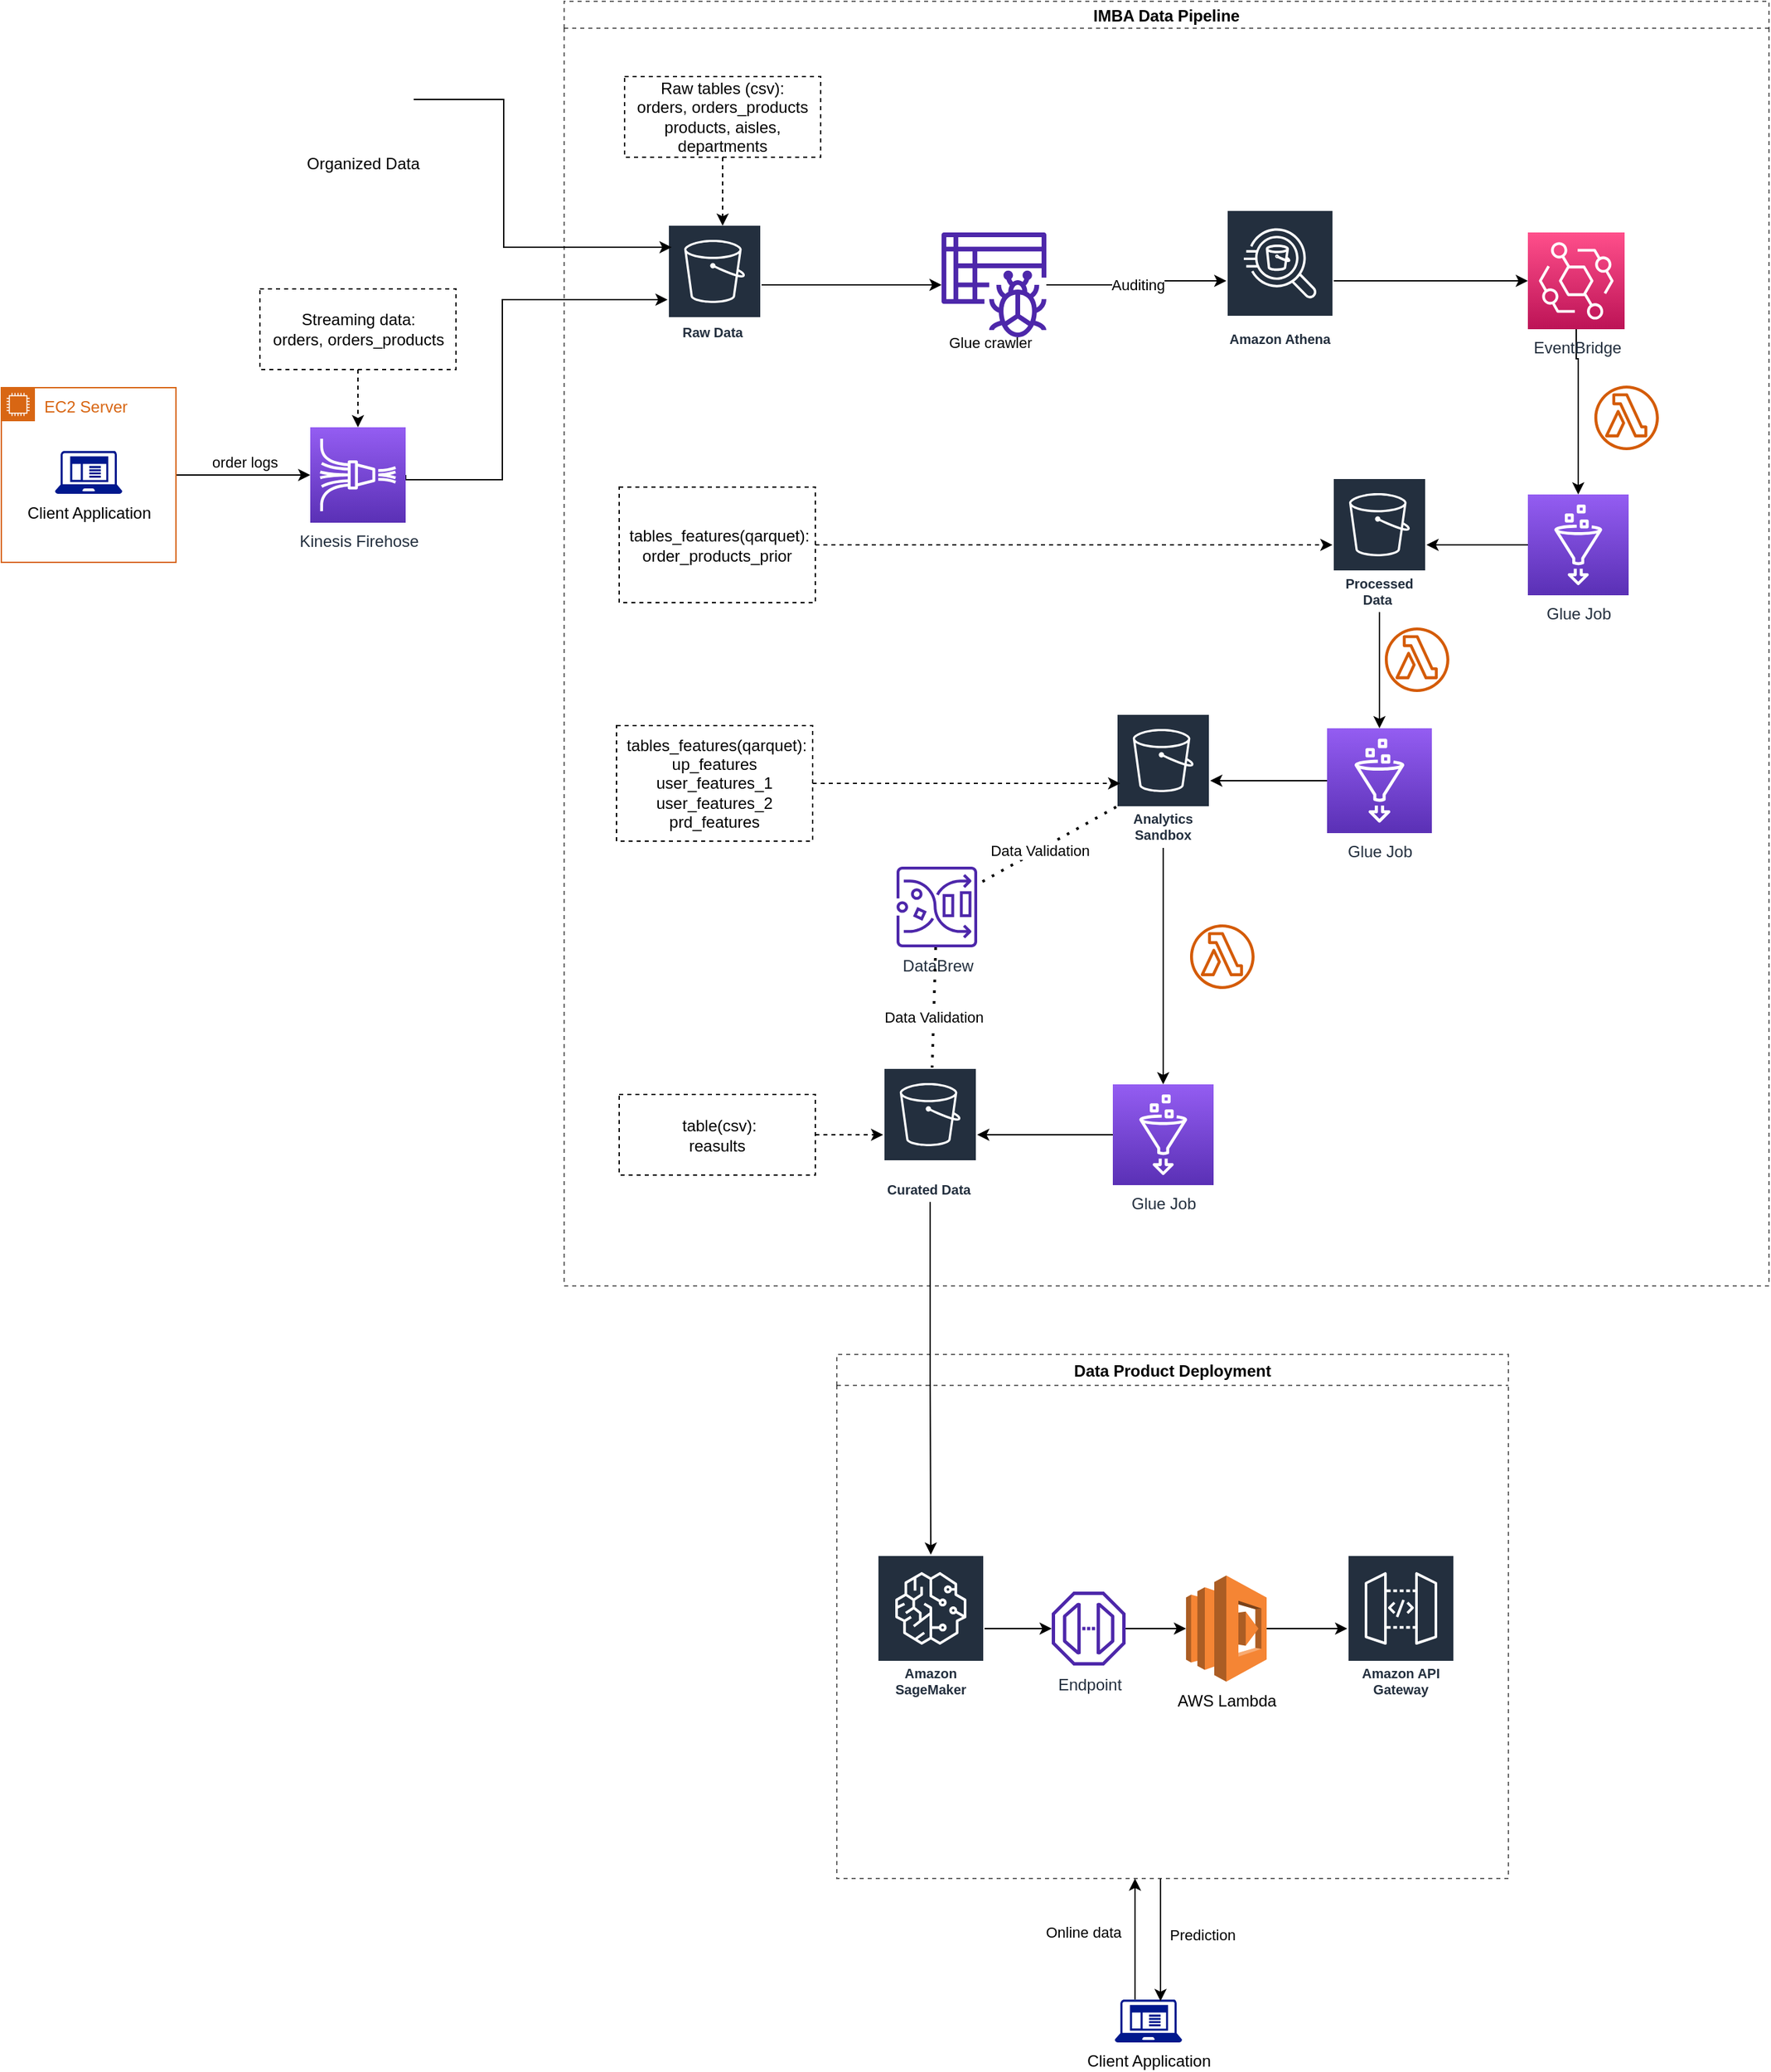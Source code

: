 <mxfile version="20.2.3" type="device"><diagram id="s1FdNE1LKcIQbwZz_etH" name="Page-1"><mxGraphModel dx="3719" dy="1010" grid="0" gridSize="10" guides="1" tooltips="1" connect="1" arrows="1" fold="1" page="1" pageScale="1" pageWidth="1169" pageHeight="827" math="0" shadow="0"><root><mxCell id="0"/><mxCell id="1" parent="0"/><mxCell id="IwL_094F3RH2lfJxqWgR-10" value="IMBA Data Pipeline" style="swimlane;startSize=20;dashed=1;opacity=60;" parent="1" vertex="1"><mxGeometry x="-999" y="26" width="897" height="956" as="geometry"><mxRectangle x="40" y="190" width="60" height="30" as="alternateBounds"/></mxGeometry></mxCell><mxCell id="IwL_094F3RH2lfJxqWgR-2" value="Raw Data&amp;nbsp;" style="sketch=0;outlineConnect=0;fontColor=#232F3E;gradientColor=none;strokeColor=#ffffff;fillColor=#232F3E;dashed=0;verticalLabelPosition=middle;verticalAlign=bottom;align=center;html=1;whiteSpace=wrap;fontSize=10;fontStyle=1;spacing=3;shape=mxgraph.aws4.productIcon;prIcon=mxgraph.aws4.s3;" parent="IwL_094F3RH2lfJxqWgR-10" vertex="1"><mxGeometry x="77" y="166" width="70" height="90" as="geometry"/></mxCell><mxCell id="IwL_094F3RH2lfJxqWgR-4" value="Glue crawler" style="edgeStyle=orthogonalEdgeStyle;rounded=0;orthogonalLoop=1;jettySize=auto;html=1;" parent="IwL_094F3RH2lfJxqWgR-10" source="IwL_094F3RH2lfJxqWgR-2" target="aaewWVfxdqYwZi5ihscK-5" edge="1"><mxGeometry x="1" y="-56" relative="1" as="geometry"><mxPoint x="36" y="-13" as="offset"/><mxPoint x="226" y="232" as="targetPoint"/></mxGeometry></mxCell><mxCell id="IwL_094F3RH2lfJxqWgR-30" style="edgeStyle=orthogonalEdgeStyle;rounded=0;orthogonalLoop=1;jettySize=auto;html=1;exitX=0;exitY=0.5;exitDx=0;exitDy=0;exitPerimeter=0;" parent="IwL_094F3RH2lfJxqWgR-10" source="zNID7xuuA8i_R5oRtBn--1" target="IwL_094F3RH2lfJxqWgR-29" edge="1"><mxGeometry relative="1" as="geometry"><mxPoint x="1458" y="287" as="sourcePoint"/></mxGeometry></mxCell><mxCell id="aaewWVfxdqYwZi5ihscK-11" style="edgeStyle=orthogonalEdgeStyle;rounded=0;orthogonalLoop=1;jettySize=auto;html=1;" parent="IwL_094F3RH2lfJxqWgR-10" source="IwL_094F3RH2lfJxqWgR-7" target="zNID7xuuA8i_R5oRtBn--10" edge="1"><mxGeometry relative="1" as="geometry"><mxPoint x="284" y="578" as="targetPoint"/></mxGeometry></mxCell><mxCell id="IwL_094F3RH2lfJxqWgR-7" value="Amazon Athena" style="sketch=0;outlineConnect=0;fontColor=#232F3E;gradientColor=none;strokeColor=#ffffff;fillColor=#232F3E;dashed=0;verticalLabelPosition=middle;verticalAlign=bottom;align=center;html=1;whiteSpace=wrap;fontSize=10;fontStyle=1;spacing=3;shape=mxgraph.aws4.productIcon;prIcon=mxgraph.aws4.athena;" parent="IwL_094F3RH2lfJxqWgR-10" vertex="1"><mxGeometry x="493" y="155" width="80" height="106" as="geometry"/></mxCell><mxCell id="IwL_094F3RH2lfJxqWgR-8" style="edgeStyle=orthogonalEdgeStyle;rounded=0;orthogonalLoop=1;jettySize=auto;html=1;" parent="IwL_094F3RH2lfJxqWgR-10" source="aaewWVfxdqYwZi5ihscK-5" target="IwL_094F3RH2lfJxqWgR-7" edge="1"><mxGeometry relative="1" as="geometry"><mxPoint x="266" y="282" as="sourcePoint"/></mxGeometry></mxCell><mxCell id="aaewWVfxdqYwZi5ihscK-6" value="Auditing" style="edgeLabel;html=1;align=center;verticalAlign=middle;resizable=0;points=[];" parent="IwL_094F3RH2lfJxqWgR-8" vertex="1" connectable="0"><mxGeometry x="-0.024" y="-1" relative="1" as="geometry"><mxPoint as="offset"/></mxGeometry></mxCell><mxCell id="aaewWVfxdqYwZi5ihscK-2" style="edgeStyle=orthogonalEdgeStyle;rounded=0;orthogonalLoop=1;jettySize=auto;html=1;entryX=0.5;entryY=0;entryDx=0;entryDy=0;entryPerimeter=0;" parent="IwL_094F3RH2lfJxqWgR-10" source="IwL_094F3RH2lfJxqWgR-29" target="aaewWVfxdqYwZi5ihscK-1" edge="1"><mxGeometry relative="1" as="geometry"><mxPoint x="1220" y="351" as="targetPoint"/></mxGeometry></mxCell><mxCell id="IwL_094F3RH2lfJxqWgR-29" value="Processed Data&amp;nbsp;" style="sketch=0;outlineConnect=0;fontColor=#232F3E;gradientColor=none;strokeColor=#ffffff;fillColor=#232F3E;dashed=0;verticalLabelPosition=middle;verticalAlign=bottom;align=center;html=1;whiteSpace=wrap;fontSize=10;fontStyle=1;spacing=3;shape=mxgraph.aws4.productIcon;prIcon=mxgraph.aws4.s3;" parent="IwL_094F3RH2lfJxqWgR-10" vertex="1"><mxGeometry x="572" y="354.5" width="70" height="100" as="geometry"/></mxCell><mxCell id="aaewWVfxdqYwZi5ihscK-4" style="edgeStyle=orthogonalEdgeStyle;rounded=0;orthogonalLoop=1;jettySize=auto;html=1;" parent="IwL_094F3RH2lfJxqWgR-10" source="aaewWVfxdqYwZi5ihscK-1" target="aaewWVfxdqYwZi5ihscK-3" edge="1"><mxGeometry relative="1" as="geometry"/></mxCell><mxCell id="aaewWVfxdqYwZi5ihscK-1" value="Glue Job" style="sketch=0;points=[[0,0,0],[0.25,0,0],[0.5,0,0],[0.75,0,0],[1,0,0],[0,1,0],[0.25,1,0],[0.5,1,0],[0.75,1,0],[1,1,0],[0,0.25,0],[0,0.5,0],[0,0.75,0],[1,0.25,0],[1,0.5,0],[1,0.75,0]];outlineConnect=0;fontColor=#232F3E;gradientColor=#945DF2;gradientDirection=north;fillColor=#5A30B5;strokeColor=#ffffff;dashed=0;verticalLabelPosition=bottom;verticalAlign=top;align=center;html=1;fontSize=12;fontStyle=0;aspect=fixed;shape=mxgraph.aws4.resourceIcon;resIcon=mxgraph.aws4.glue;" parent="IwL_094F3RH2lfJxqWgR-10" vertex="1"><mxGeometry x="568" y="541" width="78" height="78" as="geometry"/></mxCell><mxCell id="aaewWVfxdqYwZi5ihscK-3" value="Analytics Sandbox" style="sketch=0;outlineConnect=0;fontColor=#232F3E;gradientColor=none;strokeColor=#ffffff;fillColor=#232F3E;dashed=0;verticalLabelPosition=middle;verticalAlign=bottom;align=center;html=1;whiteSpace=wrap;fontSize=10;fontStyle=1;spacing=3;shape=mxgraph.aws4.productIcon;prIcon=mxgraph.aws4.s3;" parent="IwL_094F3RH2lfJxqWgR-10" vertex="1"><mxGeometry x="411" y="530" width="70" height="100" as="geometry"/></mxCell><mxCell id="aaewWVfxdqYwZi5ihscK-5" value="" style="sketch=0;outlineConnect=0;fontColor=#232F3E;gradientColor=none;fillColor=#4D27AA;strokeColor=none;dashed=0;verticalLabelPosition=bottom;verticalAlign=top;align=center;html=1;fontSize=12;fontStyle=0;aspect=fixed;pointerEvents=1;shape=mxgraph.aws4.glue_crawlers;" parent="IwL_094F3RH2lfJxqWgR-10" vertex="1"><mxGeometry x="281" y="172" width="78" height="78" as="geometry"/></mxCell><mxCell id="aaewWVfxdqYwZi5ihscK-20" style="edgeStyle=orthogonalEdgeStyle;rounded=0;orthogonalLoop=1;jettySize=auto;html=1;exitX=0.5;exitY=1;exitDx=0;exitDy=0;exitPerimeter=0;" parent="IwL_094F3RH2lfJxqWgR-10" source="zNID7xuuA8i_R5oRtBn--10" target="zNID7xuuA8i_R5oRtBn--1" edge="1"><mxGeometry relative="1" as="geometry"><mxPoint x="791" y="179" as="sourcePoint"/><mxPoint x="1341.156" y="250.964" as="targetPoint"/><Array as="points"><mxPoint x="755" y="266"/></Array></mxGeometry></mxCell><mxCell id="aaewWVfxdqYwZi5ihscK-19" style="edgeStyle=orthogonalEdgeStyle;rounded=0;orthogonalLoop=1;jettySize=auto;html=1;dashed=1;" parent="IwL_094F3RH2lfJxqWgR-10" source="aaewWVfxdqYwZi5ihscK-18" edge="1"><mxGeometry relative="1" as="geometry"><mxPoint x="118" y="167" as="targetPoint"/></mxGeometry></mxCell><mxCell id="aaewWVfxdqYwZi5ihscK-18" value="Raw tables (csv):&lt;br&gt;orders, orders_products&lt;br&gt;products, aisles, departments" style="whiteSpace=wrap;html=1;align=center;verticalAlign=middle;treeFolding=1;treeMoving=1;newEdgeStyle={&quot;edgeStyle&quot;:&quot;elbowEdgeStyle&quot;,&quot;startArrow&quot;:&quot;none&quot;,&quot;endArrow&quot;:&quot;none&quot;};dashed=1;" parent="IwL_094F3RH2lfJxqWgR-10" vertex="1" collapsed="1"><mxGeometry x="45" y="56" width="146" height="60" as="geometry"/></mxCell><mxCell id="aaewWVfxdqYwZi5ihscK-22" style="edgeStyle=orthogonalEdgeStyle;rounded=0;orthogonalLoop=1;jettySize=auto;html=1;dashed=1;exitX=1;exitY=0.5;exitDx=0;exitDy=0;" parent="IwL_094F3RH2lfJxqWgR-10" source="aaewWVfxdqYwZi5ihscK-21" target="IwL_094F3RH2lfJxqWgR-29" edge="1"><mxGeometry relative="1" as="geometry"><mxPoint x="174" y="393" as="sourcePoint"/></mxGeometry></mxCell><mxCell id="aaewWVfxdqYwZi5ihscK-21" value="&amp;nbsp;tables_features(qarquet):&lt;br&gt;order_products_prior" style="whiteSpace=wrap;html=1;align=center;verticalAlign=middle;treeFolding=1;treeMoving=1;newEdgeStyle={&quot;edgeStyle&quot;:&quot;elbowEdgeStyle&quot;,&quot;startArrow&quot;:&quot;none&quot;,&quot;endArrow&quot;:&quot;none&quot;};dashed=1;" parent="IwL_094F3RH2lfJxqWgR-10" vertex="1" collapsed="1"><mxGeometry x="41" y="361.5" width="146" height="86" as="geometry"/></mxCell><mxCell id="aaewWVfxdqYwZi5ihscK-24" style="edgeStyle=orthogonalEdgeStyle;rounded=0;orthogonalLoop=1;jettySize=auto;html=1;dashed=1;" parent="IwL_094F3RH2lfJxqWgR-10" source="aaewWVfxdqYwZi5ihscK-23" target="NzhkfT-hLnX48Y9sEgzG-1" edge="1"><mxGeometry relative="1" as="geometry"/></mxCell><mxCell id="aaewWVfxdqYwZi5ihscK-23" value="&amp;nbsp;table(csv):&lt;br&gt;reasults" style="whiteSpace=wrap;html=1;align=center;verticalAlign=middle;treeFolding=1;treeMoving=1;newEdgeStyle={&quot;edgeStyle&quot;:&quot;elbowEdgeStyle&quot;,&quot;startArrow&quot;:&quot;none&quot;,&quot;endArrow&quot;:&quot;none&quot;};dashed=1;" parent="IwL_094F3RH2lfJxqWgR-10" vertex="1" collapsed="1"><mxGeometry x="41" y="813.5" width="146" height="60" as="geometry"/></mxCell><mxCell id="zNID7xuuA8i_R5oRtBn--1" value="Glue Job" style="sketch=0;points=[[0,0,0],[0.25,0,0],[0.5,0,0],[0.75,0,0],[1,0,0],[0,1,0],[0.25,1,0],[0.5,1,0],[0.75,1,0],[1,1,0],[0,0.25,0],[0,0.5,0],[0,0.75,0],[1,0.25,0],[1,0.5,0],[1,0.75,0]];outlineConnect=0;fontColor=#232F3E;gradientColor=#945DF2;gradientDirection=north;fillColor=#5A30B5;strokeColor=#ffffff;dashed=0;verticalLabelPosition=bottom;verticalAlign=top;align=center;html=1;fontSize=12;fontStyle=0;aspect=fixed;shape=mxgraph.aws4.resourceIcon;resIcon=mxgraph.aws4.glue;" parent="IwL_094F3RH2lfJxqWgR-10" vertex="1"><mxGeometry x="717.5" y="367" width="75" height="75" as="geometry"/></mxCell><mxCell id="zNID7xuuA8i_R5oRtBn--4" value="" style="sketch=0;outlineConnect=0;fontColor=#232F3E;gradientColor=none;fillColor=#D45B07;strokeColor=none;dashed=0;verticalLabelPosition=bottom;verticalAlign=top;align=center;html=1;fontSize=12;fontStyle=0;aspect=fixed;pointerEvents=1;shape=mxgraph.aws4.lambda_function;" parent="IwL_094F3RH2lfJxqWgR-10" vertex="1"><mxGeometry x="767" y="286" width="48" height="48" as="geometry"/></mxCell><mxCell id="zNID7xuuA8i_R5oRtBn--5" value="" style="sketch=0;outlineConnect=0;fontColor=#232F3E;gradientColor=none;fillColor=#D45B07;strokeColor=none;dashed=0;verticalLabelPosition=bottom;verticalAlign=top;align=center;html=1;fontSize=12;fontStyle=0;aspect=fixed;pointerEvents=1;shape=mxgraph.aws4.lambda_function;" parent="IwL_094F3RH2lfJxqWgR-10" vertex="1"><mxGeometry x="611" y="466" width="48" height="48" as="geometry"/></mxCell><mxCell id="zNID7xuuA8i_R5oRtBn--10" value="EventBridge" style="sketch=0;points=[[0,0,0],[0.25,0,0],[0.5,0,0],[0.75,0,0],[1,0,0],[0,1,0],[0.25,1,0],[0.5,1,0],[0.75,1,0],[1,1,0],[0,0.25,0],[0,0.5,0],[0,0.75,0],[1,0.25,0],[1,0.5,0],[1,0.75,0]];outlineConnect=0;fontColor=#232F3E;gradientColor=#FF4F8B;gradientDirection=north;fillColor=#BC1356;strokeColor=#ffffff;dashed=0;verticalLabelPosition=bottom;verticalAlign=top;align=center;html=1;fontSize=12;fontStyle=0;aspect=fixed;shape=mxgraph.aws4.resourceIcon;resIcon=mxgraph.aws4.eventbridge;" parent="IwL_094F3RH2lfJxqWgR-10" vertex="1"><mxGeometry x="717.5" y="172" width="72" height="72" as="geometry"/></mxCell><mxCell id="zNID7xuuA8i_R5oRtBn--17" value="DataBrew" style="sketch=0;outlineConnect=0;fontColor=#232F3E;gradientColor=none;fillColor=#4D27AA;strokeColor=none;dashed=0;verticalLabelPosition=bottom;verticalAlign=top;align=center;html=1;fontSize=12;fontStyle=0;aspect=fixed;pointerEvents=1;shape=mxgraph.aws4.glue_databrew;" parent="IwL_094F3RH2lfJxqWgR-10" vertex="1"><mxGeometry x="247.5" y="644" width="60" height="60" as="geometry"/></mxCell><mxCell id="zNID7xuuA8i_R5oRtBn--19" value="" style="endArrow=none;dashed=1;html=1;dashPattern=1 3;strokeWidth=2;rounded=0;" parent="IwL_094F3RH2lfJxqWgR-10" source="aaewWVfxdqYwZi5ihscK-3" target="zNID7xuuA8i_R5oRtBn--17" edge="1"><mxGeometry width="50" height="50" relative="1" as="geometry"><mxPoint x="648" y="498" as="sourcePoint"/><mxPoint x="698" y="448" as="targetPoint"/></mxGeometry></mxCell><mxCell id="zNID7xuuA8i_R5oRtBn--21" value="Data Validation" style="edgeLabel;html=1;align=center;verticalAlign=middle;resizable=0;points=[];" parent="zNID7xuuA8i_R5oRtBn--19" vertex="1" connectable="0"><mxGeometry x="0.135" y="5" relative="1" as="geometry"><mxPoint x="-1" y="-5" as="offset"/></mxGeometry></mxCell><mxCell id="NzhkfT-hLnX48Y9sEgzG-1" value="Curated Data&amp;nbsp;" style="sketch=0;outlineConnect=0;fontColor=#232F3E;gradientColor=none;strokeColor=#ffffff;fillColor=#232F3E;dashed=0;verticalLabelPosition=middle;verticalAlign=bottom;align=center;html=1;whiteSpace=wrap;fontSize=10;fontStyle=1;spacing=3;shape=mxgraph.aws4.productIcon;prIcon=mxgraph.aws4.s3;" parent="IwL_094F3RH2lfJxqWgR-10" vertex="1"><mxGeometry x="237.5" y="793.5" width="70" height="100" as="geometry"/></mxCell><mxCell id="NzhkfT-hLnX48Y9sEgzG-41" style="edgeStyle=orthogonalEdgeStyle;rounded=0;orthogonalLoop=1;jettySize=auto;html=1;" parent="IwL_094F3RH2lfJxqWgR-10" source="NzhkfT-hLnX48Y9sEgzG-2" target="NzhkfT-hLnX48Y9sEgzG-1" edge="1"><mxGeometry relative="1" as="geometry"/></mxCell><mxCell id="NzhkfT-hLnX48Y9sEgzG-2" value="Glue Job" style="sketch=0;points=[[0,0,0],[0.25,0,0],[0.5,0,0],[0.75,0,0],[1,0,0],[0,1,0],[0.25,1,0],[0.5,1,0],[0.75,1,0],[1,1,0],[0,0.25,0],[0,0.5,0],[0,0.75,0],[1,0.25,0],[1,0.5,0],[1,0.75,0]];outlineConnect=0;fontColor=#232F3E;gradientColor=#945DF2;gradientDirection=north;fillColor=#5A30B5;strokeColor=#ffffff;dashed=0;verticalLabelPosition=bottom;verticalAlign=top;align=center;html=1;fontSize=12;fontStyle=0;aspect=fixed;shape=mxgraph.aws4.resourceIcon;resIcon=mxgraph.aws4.glue;" parent="IwL_094F3RH2lfJxqWgR-10" vertex="1"><mxGeometry x="408.5" y="806" width="75" height="75" as="geometry"/></mxCell><mxCell id="zNID7xuuA8i_R5oRtBn--23" style="edgeStyle=orthogonalEdgeStyle;rounded=0;orthogonalLoop=1;jettySize=auto;html=1;" parent="IwL_094F3RH2lfJxqWgR-10" source="aaewWVfxdqYwZi5ihscK-3" target="NzhkfT-hLnX48Y9sEgzG-2" edge="1"><mxGeometry relative="1" as="geometry"><mxPoint x="443.5" y="723" as="sourcePoint"/><mxPoint x="522.5" y="781" as="targetPoint"/></mxGeometry></mxCell><mxCell id="NzhkfT-hLnX48Y9sEgzG-36" value="&amp;nbsp;tables_features(qarquet):&lt;br&gt;up_features&lt;br&gt;user_features_1&lt;br&gt;user_features_2&lt;br&gt;prd_features" style="whiteSpace=wrap;html=1;align=center;verticalAlign=middle;treeFolding=1;treeMoving=1;newEdgeStyle={&quot;edgeStyle&quot;:&quot;elbowEdgeStyle&quot;,&quot;startArrow&quot;:&quot;none&quot;,&quot;endArrow&quot;:&quot;none&quot;};dashed=1;" parent="IwL_094F3RH2lfJxqWgR-10" vertex="1" collapsed="1"><mxGeometry x="39" y="539" width="146" height="86" as="geometry"/></mxCell><mxCell id="NzhkfT-hLnX48Y9sEgzG-37" style="edgeStyle=orthogonalEdgeStyle;rounded=0;orthogonalLoop=1;jettySize=auto;html=1;dashed=1;" parent="IwL_094F3RH2lfJxqWgR-10" source="NzhkfT-hLnX48Y9sEgzG-36" edge="1"><mxGeometry relative="1" as="geometry"><mxPoint x="179" y="585" as="sourcePoint"/><mxPoint x="414" y="582" as="targetPoint"/></mxGeometry></mxCell><mxCell id="NzhkfT-hLnX48Y9sEgzG-39" value="" style="endArrow=none;dashed=1;html=1;dashPattern=1 3;strokeWidth=2;rounded=0;" parent="IwL_094F3RH2lfJxqWgR-10" source="zNID7xuuA8i_R5oRtBn--17" target="NzhkfT-hLnX48Y9sEgzG-1" edge="1"><mxGeometry width="50" height="50" relative="1" as="geometry"><mxPoint x="311.145" y="768" as="sourcePoint"/><mxPoint x="283.5" y="799" as="targetPoint"/></mxGeometry></mxCell><mxCell id="NzhkfT-hLnX48Y9sEgzG-40" value="Data Validation" style="edgeLabel;html=1;align=center;verticalAlign=middle;resizable=0;points=[];" parent="NzhkfT-hLnX48Y9sEgzG-39" vertex="1" connectable="0"><mxGeometry x="0.152" relative="1" as="geometry"><mxPoint as="offset"/></mxGeometry></mxCell><mxCell id="NzhkfT-hLnX48Y9sEgzG-42" value="" style="sketch=0;outlineConnect=0;fontColor=#232F3E;gradientColor=none;fillColor=#D45B07;strokeColor=none;dashed=0;verticalLabelPosition=bottom;verticalAlign=top;align=center;html=1;fontSize=12;fontStyle=0;aspect=fixed;pointerEvents=1;shape=mxgraph.aws4.lambda_function;" parent="IwL_094F3RH2lfJxqWgR-10" vertex="1"><mxGeometry x="466" y="687" width="48" height="48" as="geometry"/></mxCell><mxCell id="IwL_094F3RH2lfJxqWgR-14" value="Data Product Deployment" style="swimlane;dashed=1;opacity=60;" parent="1" vertex="1"><mxGeometry x="-796" y="1033" width="500" height="390" as="geometry"><mxRectangle x="610" y="190" width="190" height="30" as="alternateBounds"/></mxGeometry></mxCell><mxCell id="IwL_094F3RH2lfJxqWgR-15" value="Amazon SageMaker" style="sketch=0;outlineConnect=0;fontColor=#232F3E;gradientColor=none;strokeColor=#ffffff;fillColor=#232F3E;dashed=0;verticalLabelPosition=middle;verticalAlign=bottom;align=center;html=1;whiteSpace=wrap;fontSize=10;fontStyle=1;spacing=3;shape=mxgraph.aws4.productIcon;prIcon=mxgraph.aws4.sagemaker;" parent="IwL_094F3RH2lfJxqWgR-14" vertex="1"><mxGeometry x="30" y="149" width="80" height="110" as="geometry"/></mxCell><mxCell id="IwL_094F3RH2lfJxqWgR-20" style="edgeStyle=orthogonalEdgeStyle;rounded=0;orthogonalLoop=1;jettySize=auto;html=1;" parent="IwL_094F3RH2lfJxqWgR-14" source="IwL_094F3RH2lfJxqWgR-16" target="IwL_094F3RH2lfJxqWgR-19" edge="1"><mxGeometry relative="1" as="geometry"/></mxCell><mxCell id="IwL_094F3RH2lfJxqWgR-16" value="Endpoint" style="sketch=0;outlineConnect=0;fontColor=#232F3E;gradientColor=none;fillColor=#4D27AA;strokeColor=none;dashed=0;verticalLabelPosition=bottom;verticalAlign=top;align=center;html=1;fontSize=12;fontStyle=0;aspect=fixed;pointerEvents=1;shape=mxgraph.aws4.endpoint;" parent="IwL_094F3RH2lfJxqWgR-14" vertex="1"><mxGeometry x="160" y="176.5" width="55" height="55" as="geometry"/></mxCell><mxCell id="IwL_094F3RH2lfJxqWgR-23" style="edgeStyle=orthogonalEdgeStyle;rounded=0;orthogonalLoop=1;jettySize=auto;html=1;" parent="IwL_094F3RH2lfJxqWgR-14" source="IwL_094F3RH2lfJxqWgR-19" target="IwL_094F3RH2lfJxqWgR-22" edge="1"><mxGeometry relative="1" as="geometry"/></mxCell><mxCell id="IwL_094F3RH2lfJxqWgR-19" value="AWS Lambda" style="outlineConnect=0;dashed=0;verticalLabelPosition=bottom;verticalAlign=top;align=center;html=1;shape=mxgraph.aws3.lambda;fillColor=#F58534;gradientColor=none;" parent="IwL_094F3RH2lfJxqWgR-14" vertex="1"><mxGeometry x="260" y="164.5" width="60" height="79" as="geometry"/></mxCell><mxCell id="IwL_094F3RH2lfJxqWgR-21" value="" style="endArrow=classic;html=1;rounded=0;" parent="IwL_094F3RH2lfJxqWgR-14" source="IwL_094F3RH2lfJxqWgR-15" target="IwL_094F3RH2lfJxqWgR-16" edge="1"><mxGeometry width="50" height="50" relative="1" as="geometry"><mxPoint x="10" y="220" as="sourcePoint"/><mxPoint x="60" y="170" as="targetPoint"/></mxGeometry></mxCell><mxCell id="IwL_094F3RH2lfJxqWgR-22" value="Amazon API Gateway" style="sketch=0;outlineConnect=0;fontColor=#232F3E;gradientColor=none;strokeColor=#ffffff;fillColor=#232F3E;dashed=0;verticalLabelPosition=middle;verticalAlign=bottom;align=center;html=1;whiteSpace=wrap;fontSize=10;fontStyle=1;spacing=3;shape=mxgraph.aws4.productIcon;prIcon=mxgraph.aws4.api_gateway;" parent="IwL_094F3RH2lfJxqWgR-14" vertex="1"><mxGeometry x="380" y="149" width="80" height="110" as="geometry"/></mxCell><mxCell id="IwL_094F3RH2lfJxqWgR-24" value="Client Application" style="sketch=0;aspect=fixed;pointerEvents=1;shadow=0;dashed=0;html=1;strokeColor=none;labelPosition=center;verticalLabelPosition=bottom;verticalAlign=top;align=center;fillColor=#00188D;shape=mxgraph.mscae.enterprise.client_application" parent="1" vertex="1"><mxGeometry x="-589" y="1513" width="50" height="32" as="geometry"/></mxCell><mxCell id="IwL_094F3RH2lfJxqWgR-25" value="" style="endArrow=classic;html=1;rounded=0;exitX=0.3;exitY=0;exitDx=0;exitDy=0;exitPerimeter=0;" parent="1" source="IwL_094F3RH2lfJxqWgR-24" edge="1"><mxGeometry width="50" height="50" relative="1" as="geometry"><mxPoint x="-674" y="1303" as="sourcePoint"/><mxPoint x="-574" y="1423" as="targetPoint"/></mxGeometry></mxCell><mxCell id="IwL_094F3RH2lfJxqWgR-26" value="Online data" style="edgeLabel;html=1;align=right;verticalAlign=middle;resizable=0;points=[];labelPosition=left;verticalLabelPosition=middle;" parent="IwL_094F3RH2lfJxqWgR-25" vertex="1" connectable="0"><mxGeometry x="0.04" y="1" relative="1" as="geometry"><mxPoint x="-9" y="-3" as="offset"/></mxGeometry></mxCell><mxCell id="IwL_094F3RH2lfJxqWgR-27" value="" style="endArrow=classic;html=1;rounded=0;entryX=0.68;entryY=0.038;entryDx=0;entryDy=0;entryPerimeter=0;" parent="1" target="IwL_094F3RH2lfJxqWgR-24" edge="1"><mxGeometry width="50" height="50" relative="1" as="geometry"><mxPoint x="-555" y="1423" as="sourcePoint"/><mxPoint x="-624" y="1253" as="targetPoint"/></mxGeometry></mxCell><mxCell id="IwL_094F3RH2lfJxqWgR-28" value="Prediction" style="edgeLabel;html=1;align=center;verticalAlign=middle;resizable=0;points=[];" parent="IwL_094F3RH2lfJxqWgR-27" vertex="1" connectable="0"><mxGeometry x="-0.075" relative="1" as="geometry"><mxPoint x="31" as="offset"/></mxGeometry></mxCell><mxCell id="zNID7xuuA8i_R5oRtBn--7" style="edgeStyle=orthogonalEdgeStyle;rounded=0;orthogonalLoop=1;jettySize=auto;html=1;entryX=0.043;entryY=0.189;entryDx=0;entryDy=0;entryPerimeter=0;" parent="1" source="zNID7xuuA8i_R5oRtBn--6" target="IwL_094F3RH2lfJxqWgR-2" edge="1"><mxGeometry relative="1" as="geometry"><Array as="points"><mxPoint x="-1044" y="99"/><mxPoint x="-1044" y="209"/></Array></mxGeometry></mxCell><mxCell id="zNID7xuuA8i_R5oRtBn--6" value="Organized Data" style="shape=image;html=1;verticalAlign=top;verticalLabelPosition=bottom;labelBackgroundColor=#ffffff;imageAspect=0;aspect=fixed;image=https://cdn1.iconfinder.com/data/icons/files-94/32/Raw-128.png" parent="1" vertex="1"><mxGeometry x="-1188" y="56" width="77" height="77" as="geometry"/></mxCell><mxCell id="NzhkfT-hLnX48Y9sEgzG-43" style="edgeStyle=orthogonalEdgeStyle;rounded=0;orthogonalLoop=1;jettySize=auto;html=1;" parent="1" source="NzhkfT-hLnX48Y9sEgzG-1" target="IwL_094F3RH2lfJxqWgR-15" edge="1"><mxGeometry relative="1" as="geometry"/></mxCell><mxCell id="Ok4rov9uV8_75JQSPdZL-6" style="edgeStyle=orthogonalEdgeStyle;rounded=0;orthogonalLoop=1;jettySize=auto;html=1;" edge="1" parent="1" source="Ok4rov9uV8_75JQSPdZL-4" target="Ok4rov9uV8_75JQSPdZL-5"><mxGeometry relative="1" as="geometry"/></mxCell><mxCell id="Ok4rov9uV8_75JQSPdZL-8" value="order logs" style="edgeLabel;html=1;align=center;verticalAlign=middle;resizable=0;points=[];" vertex="1" connectable="0" parent="Ok4rov9uV8_75JQSPdZL-6"><mxGeometry x="0.002" y="1" relative="1" as="geometry"><mxPoint x="1" y="-9" as="offset"/></mxGeometry></mxCell><mxCell id="Ok4rov9uV8_75JQSPdZL-4" value="EC2 Server" style="points=[[0,0],[0.25,0],[0.5,0],[0.75,0],[1,0],[1,0.25],[1,0.5],[1,0.75],[1,1],[0.75,1],[0.5,1],[0.25,1],[0,1],[0,0.75],[0,0.5],[0,0.25]];outlineConnect=0;gradientColor=none;html=1;whiteSpace=wrap;fontSize=12;fontStyle=0;container=1;pointerEvents=0;collapsible=0;recursiveResize=0;shape=mxgraph.aws4.group;grIcon=mxgraph.aws4.group_ec2_instance_contents;strokeColor=#D86613;fillColor=none;verticalAlign=top;align=left;spacingLeft=30;fontColor=#D86613;dashed=0;" vertex="1" parent="1"><mxGeometry x="-1418" y="313.5" width="130" height="130" as="geometry"/></mxCell><mxCell id="Ok4rov9uV8_75JQSPdZL-1" value="Client Application" style="sketch=0;aspect=fixed;pointerEvents=1;shadow=0;dashed=0;html=1;strokeColor=none;labelPosition=center;verticalLabelPosition=bottom;verticalAlign=top;align=center;fillColor=#00188D;shape=mxgraph.mscae.enterprise.client_application" vertex="1" parent="Ok4rov9uV8_75JQSPdZL-4"><mxGeometry x="40" y="47" width="50" height="32" as="geometry"/></mxCell><mxCell id="Ok4rov9uV8_75JQSPdZL-7" style="edgeStyle=orthogonalEdgeStyle;rounded=0;orthogonalLoop=1;jettySize=auto;html=1;exitX=1;exitY=0.5;exitDx=0;exitDy=0;exitPerimeter=0;" edge="1" parent="1" source="Ok4rov9uV8_75JQSPdZL-5"><mxGeometry relative="1" as="geometry"><mxPoint x="-922" y="248" as="targetPoint"/><Array as="points"><mxPoint x="-1117" y="382"/><mxPoint x="-1045" y="382"/><mxPoint x="-1045" y="248"/></Array></mxGeometry></mxCell><mxCell id="Ok4rov9uV8_75JQSPdZL-5" value="Kinesis Firehose" style="sketch=0;points=[[0,0,0],[0.25,0,0],[0.5,0,0],[0.75,0,0],[1,0,0],[0,1,0],[0.25,1,0],[0.5,1,0],[0.75,1,0],[1,1,0],[0,0.25,0],[0,0.5,0],[0,0.75,0],[1,0.25,0],[1,0.5,0],[1,0.75,0]];outlineConnect=0;fontColor=#232F3E;gradientColor=#945DF2;gradientDirection=north;fillColor=#5A30B5;strokeColor=#ffffff;dashed=0;verticalLabelPosition=bottom;verticalAlign=top;align=center;html=1;fontSize=12;fontStyle=0;aspect=fixed;shape=mxgraph.aws4.resourceIcon;resIcon=mxgraph.aws4.kinesis_data_firehose;" vertex="1" parent="1"><mxGeometry x="-1188" y="343" width="71" height="71" as="geometry"/></mxCell><mxCell id="Ok4rov9uV8_75JQSPdZL-10" style="edgeStyle=orthogonalEdgeStyle;rounded=0;orthogonalLoop=1;jettySize=auto;html=1;dashed=1;" edge="1" parent="1" source="Ok4rov9uV8_75JQSPdZL-9" target="Ok4rov9uV8_75JQSPdZL-5"><mxGeometry relative="1" as="geometry"/></mxCell><mxCell id="Ok4rov9uV8_75JQSPdZL-9" value="Streaming data:&lt;br&gt;orders, orders_products" style="whiteSpace=wrap;html=1;align=center;verticalAlign=middle;treeFolding=1;treeMoving=1;newEdgeStyle={&quot;edgeStyle&quot;:&quot;elbowEdgeStyle&quot;,&quot;startArrow&quot;:&quot;none&quot;,&quot;endArrow&quot;:&quot;none&quot;};dashed=1;" vertex="1" collapsed="1" parent="1"><mxGeometry x="-1225.5" y="240" width="146" height="60" as="geometry"/></mxCell></root></mxGraphModel></diagram></mxfile>